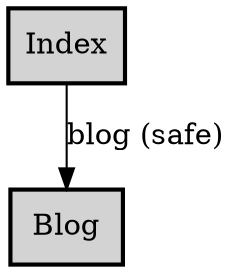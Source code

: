 digraph application_state_diagram {
    node [
      shape = box,
      style = "bold,filled"
    ];

    Index->Blog [
        label = "blog (safe)"
    ];
}
